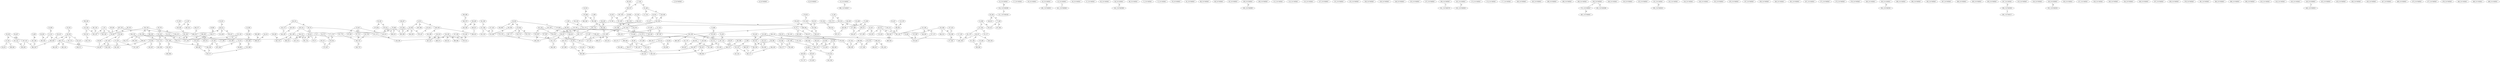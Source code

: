 graph abstract {
  0 [label="0_406"];
  1 [label="1_263"];
  2 [label="2_2147483647"];
  3 [label="3_399"];
  4 [label="4_398"];
  5 [label="5_0"];
  6 [label="6_332"];
  7 [label="7_107"];
  8 [label="8_2147483647"];
  9 [label="9_2147483647"];
  10 [label="10_409"];
  11 [label="11_367"];
  12 [label="12_262"];
  13 [label="13_2147483647"];
  14 [label="14_580"];
  15 [label="15_366"];
  16 [label="16_554"];
  17 [label="17_481"];
  18 [label="18_353"];
  19 [label="19_356"];
  20 [label="20_308"];
  21 [label="21_351"];
  22 [label="22_647"];
  23 [label="23_431"];
  24 [label="24_604"];
  25 [label="25_2147483647"];
  26 [label="26_450"];
  27 [label="27_2147483647"];
  28 [label="28_563"];
  29 [label="29_2147483647"];
  30 [label="30_662"];
  31 [label="31_417"];
  32 [label="32_447"];
  33 [label="33_654"];
  34 [label="34_373"];
  35 [label="35_332"];
  36 [label="36_487"];
  37 [label="37_305"];
  38 [label="38_276"];
  39 [label="39_216"];
  40 [label="40_392"];
  41 [label="41_374"];
  42 [label="42_837"];
  43 [label="43_2147483647"];
  44 [label="44_414"];
  45 [label="45_503"];
  46 [label="46_197"];
  47 [label="47_543"];
  48 [label="48_256"];
  49 [label="49_132"];
  50 [label="50_395"];
  51 [label="51_235"];
  52 [label="52_2147483647"];
  53 [label="53_462"];
  54 [label="54_255"];
  55 [label="55_227"];
  56 [label="56_2147483647"];
  57 [label="57_2147483647"];
  58 [label="58_963"];
  59 [label="59_519"];
  60 [label="60_540"];
  61 [label="61_446"];
  62 [label="62_2147483647"];
  63 [label="63_546"];
  64 [label="64_2147483647"];
  65 [label="65_582"];
  66 [label="66_2147483647"];
  67 [label="67_402"];
  68 [label="68_356"];
  69 [label="69_413"];
  70 [label="70_790"];
  71 [label="71_2147483647"];
  72 [label="72_2147483647"];
  73 [label="73_496"];
  74 [label="74_521"];
  75 [label="75_369"];
  76 [label="76_2147483647"];
  77 [label="77_449"];
  78 [label="78_468"];
  79 [label="79_265"];
  80 [label="80_162"];
  81 [label="81_2147483647"];
  82 [label="82_407"];
  83 [label="83_405"];
  84 [label="84_268"];
  85 [label="85_615"];
  86 [label="86_2147483647"];
  87 [label="87_263"];
  88 [label="88_609"];
  89 [label="89_2147483647"];
  90 [label="90_76"];
  91 [label="91_434"];
  92 [label="92_2147483647"];
  93 [label="93_312"];
  94 [label="94_467"];
  95 [label="95_266"];
  96 [label="96_407"];
  97 [label="97_722"];
  98 [label="98_323"];
  99 [label="99_418"];
  100 [label="100_64"];
  101 [label="101_779"];
  102 [label="102_879"];
  103 [label="103_239"];
  104 [label="104_159"];
  105 [label="105_250"];
  106 [label="106_2147483647"];
  107 [label="107_338"];
  108 [label="108_410"];
  109 [label="109_2147483647"];
  110 [label="110_644"];
  111 [label="111_541"];
  112 [label="112_2147483647"];
  113 [label="113_476"];
  114 [label="114_2147483647"];
  115 [label="115_429"];
  116 [label="116_336"];
  117 [label="117_230"];
  118 [label="118_425"];
  119 [label="119_439"];
  120 [label="120_512"];
  121 [label="121_344"];
  122 [label="122_173"];
  123 [label="123_2147483647"];
  124 [label="124_486"];
  125 [label="125_162"];
  126 [label="126_518"];
  127 [label="127_2147483647"];
  128 [label="128_436"];
  129 [label="129_347"];
  130 [label="130_590"];
  131 [label="131_2147483647"];
  132 [label="132_2147483647"];
  133 [label="133_435"];
  134 [label="134_292"];
  135 [label="135_344"];
  136 [label="136_2147483647"];
  137 [label="137_410"];
  138 [label="138_2147483647"];
  139 [label="139_484"];
  140 [label="140_363"];
  141 [label="141_115"];
  142 [label="142_308"];
  143 [label="143_758"];
  144 [label="144_173"];
  145 [label="145_262"];
  146 [label="146_407"];
  147 [label="147_341"];
  148 [label="148_612"];
  149 [label="149_2147483647"];
  150 [label="150_433"];
  151 [label="151_377"];
  152 [label="152_291"];
  153 [label="153_2147483647"];
  154 [label="154_-2147483560"];
  155 [label="155_434"];
  156 [label="156_415"];
  157 [label="157_2147483647"];
  158 [label="158_363"];
  159 [label="159_438"];
  160 [label="160_2147483647"];
  161 [label="161_2147483647"];
  162 [label="162_449"];
  163 [label="163_752"];
  164 [label="164_494"];
  165 [label="165_189"];
  166 [label="166_260"];
  167 [label="167_296"];
  168 [label="168_577"];
  169 [label="169_412"];
  170 [label="170_939"];
  171 [label="171_364"];
  172 [label="172_267"];
  173 [label="173_2147483647"];
  174 [label="174_2147483647"];
  175 [label="175_462"];
  176 [label="176_329"];
  177 [label="177_2147483647"];
  178 [label="178_622"];
  179 [label="179_488"];
  180 [label="180_2147483647"];
  181 [label="181_270"];
  182 [label="182_2147483647"];
  183 [label="183_314"];
  184 [label="184_600"];
  185 [label="185_231"];
  186 [label="186_2147483647"];
  187 [label="187_182"];
  188 [label="188_2147483647"];
  189 [label="189_810"];
  190 [label="190_659"];
  191 [label="191_273"];
  192 [label="192_417"];
  193 [label="193_387"];
  194 [label="194_215"];
  195 [label="195_637"];
  196 [label="196_-2147483600"];
  197 [label="197_681"];
  198 [label="198_2147483647"];
  199 [label="199_381"];
  200 [label="200_589"];
  201 [label="201_301"];
  202 [label="202_99"];
  203 [label="203_2147483647"];
  204 [label="204_208"];
  205 [label="205_409"];
  206 [label="206_436"];
  207 [label="207_329"];
  208 [label="208_2147483647"];
  209 [label="209_260"];
  210 [label="210_452"];
  211 [label="211_-2147483539"];
  212 [label="212_292"];
  213 [label="213_449"];
  214 [label="214_226"];
  215 [label="215_404"];
  216 [label="216_195"];
  217 [label="217_372"];
  218 [label="218_541"];
  219 [label="219_2147483647"];
  220 [label="220_363"];
  221 [label="221_543"];
  222 [label="222_2147483647"];
  223 [label="223_386"];
  224 [label="224_296"];
  225 [label="225_315"];
  226 [label="226_209"];
  227 [label="227_466"];
  228 [label="228_-2147483620"];
  229 [label="229_295"];
  230 [label="230_465"];
  231 [label="231_2147483647"];
  232 [label="232_2147483647"];
  233 [label="233_396"];
  234 [label="234_2147483647"];
  235 [label="235_98"];
  236 [label="236_515"];
  237 [label="237_508"];
  238 [label="238_257"];
  239 [label="239_2147483647"];
  240 [label="240_228"];
  241 [label="241_583"];
  242 [label="242_471"];
  243 [label="243_340"];
  244 [label="244_347"];
  245 [label="245_471"];
  246 [label="246_383"];
  247 [label="247_333"];
  248 [label="248_324"];
  249 [label="249_284"];
  250 [label="250_241"];
  251 [label="251_284"];
  252 [label="252_2147483647"];
  253 [label="253_504"];
  254 [label="254_516"];
  255 [label="255_2147483647"];
  256 [label="256_448"];
  257 [label="257_2147483647"];
  258 [label="258_2147483647"];
  259 [label="259_321"];
  260 [label="260_2147483647"];
  261 [label="261_2147483647"];
  262 [label="262_264"];
  263 [label="263_396"];
  264 [label="264_447"];
  265 [label="265_396"];
  266 [label="266_508"];
  267 [label="267_2147483647"];
  268 [label="268_208"];
  269 [label="269_384"];
  270 [label="270_640"];
  271 [label="271_2147483647"];
  272 [label="272_2147483647"];
  273 [label="273_178"];
  274 [label="274_-2147483647"];
  275 [label="275_397"];
  276 [label="276_2147483647"];
  277 [label="277_278"];
  278 [label="278_57"];
  279 [label="279_354"];
  280 [label="280_2147483647"];
  281 [label="281_202"];
  282 [label="282_1041"];
  283 [label="283_2147483647"];
  284 [label="284_414"];
  285 [label="285_354"];
  286 [label="286_234"];
  287 [label="287_220"];
  288 [label="288_560"];
  289 [label="289_2147483647"];
  290 [label="290_2147483647"];
  291 [label="291_420"];
  292 [label="292_2147483647"];
  293 [label="293_349"];
  294 [label="294_-2147483591"];
  295 [label="295_93"];
  296 [label="296_372"];
  297 [label="297_2147483647"];
  298 [label="298_2147483647"];
  299 [label="299_385"];
  300 [label="300_2147483647"];
  301 [label="301_209"];
  302 [label="302_716"];
  303 [label="303_148"];
  304 [label="304_252"];
  305 [label="305_2147483647"];
  306 [label="306_332"];
  307 [label="307_2147483647"];
  308 [label="308_-2147483582"];
  309 [label="309_369"];
  310 [label="310_424"];
  311 [label="311_508"];
  312 [label="312_298"];
  313 [label="313_2147483647"];
  314 [label="314_449"];
  315 [label="315_511"];
  316 [label="316_353"];
  317 [label="317_432"];
  318 [label="318_90"];
  319 [label="319_2147483647"];
  320 [label="320_2147483647"];
  321 [label="321_174"];
  322 [label="322_501"];
  323 [label="323_742"];
  324 [label="324_713"];
  325 [label="325_388"];
  326 [label="326_2147483647"];
  327 [label="327_2147483647"];
  328 [label="328_275"];
  329 [label="329_2147483647"];
  330 [label="330_2147483647"];
  331 [label="331_935"];
  332 [label="332_273"];
  333 [label="333_272"];
  334 [label="334_2147483647"];
  335 [label="335_257"];
  336 [label="336_295"];
  337 [label="337_357"];
  338 [label="338_130"];
  339 [label="339_358"];
  340 [label="340_579"];
  341 [label="341_-2147483578"];
  342 [label="342_-2147483568"];
  343 [label="343_381"];
  344 [label="344_631"];
  345 [label="345_396"];
  346 [label="346_427"];
  347 [label="347_309"];
  348 [label="348_340"];
  349 [label="349_2147483647"];
  350 [label="350_457"];
  351 [label="351_421"];
  352 [label="352_-2147483555"];
  353 [label="353_415"];
  354 [label="354_416"];
  355 [label="355_322"];
  356 [label="356_577"];
  357 [label="357_2147483647"];
  358 [label="358_305"];
  359 [label="359_2147483647"];
  360 [label="360_389"];
  361 [label="361_426"];
  362 [label="362_285"];
  363 [label="363_-2147483577"];
  364 [label="364_338"];
  365 [label="365_366"];
  366 [label="366_436"];
  367 [label="367_529"];
  368 [label="368_321"];
  369 [label="369_-2147483617"];
  370 [label="370_532"];
  371 [label="371_69"];
  372 [label="372_407"];
  373 [label="373_644"];
  374 [label="374_519"];
  375 [label="375_737"];
  376 [label="376_2147483647"];
  377 [label="377_481"];
  378 [label="378_443"];
  379 [label="379_262"];
  380 [label="380_220"];
  381 [label="381_2147483647"];
  382 [label="382_712"];
  383 [label="383_259"];
  384 [label="384_2147483647"];
  385 [label="385_259"];
  386 [label="386_2147483647"];
  387 [label="387_253"];
  388 [label="388_253"];
  389 [label="389_388"];
  390 [label="390_282"];
  391 [label="391_124"];
  392 [label="392_419"];
  393 [label="393_2147483647"];
  394 [label="394_356"];
  395 [label="395_-2147483610"];
  396 [label="396_317"];
  397 [label="397_311"];
  398 [label="398_508"];
  399 [label="399_364"];
  400 [label="400_330"];
  401 [label="401_558"];
  402 [label="402_422"];
  403 [label="403_260"];
  404 [label="404_377"];
  405 [label="405_-2147483588"];
  406 [label="406_425"];
  407 [label="407_439"];
  408 [label="408_431"];
  409 [label="409_59"];
  410 [label="410_2147483647"];
  411 [label="411_215"];
  412 [label="412_707"];
  413 [label="413_408"];
  414 [label="414_2147483647"];
  415 [label="415_327"];
  416 [label="416_2147483647"];
  417 [label="417_439"];
  418 [label="418_551"];
  419 [label="419_2147483647"];
  420 [label="420_732"];
  421 [label="421_341"];
  422 [label="422_2147483647"];
  423 [label="423_2147483647"];
  424 [label="424_277"];
  425 [label="425_278"];
  426 [label="426_778"];
  427 [label="427_287"];
  428 [label="428_256"];
  429 [label="429_346"];
  430 [label="430_2147483647"];
  431 [label="431_338"];
  432 [label="432_278"];
  433 [label="433_2147483647"];
  434 [label="434_365"];
  435 [label="435_167"];
  436 [label="436_174"];
  437 [label="437_808"];
  438 [label="438_423"];
  439 [label="439_371"];
  440 [label="440_280"];
  441 [label="441_-2147483645"];
  442 [label="442_274"];
  443 [label="443_88"];
  444 [label="444_185"];
  445 [label="445_236"];
  446 [label="446_248"];
  447 [label="447_2147483647"];
  448 [label="448_349"];
  449 [label="449_-2147483622"];
  450 [label="450_651"];
  451 [label="451_599"];
  452 [label="452_519"];
  453 [label="453_441"];
  454 [label="454_548"];
  455 [label="455_377"];
  456 [label="456_384"];
  457 [label="457_484"];
  458 [label="458_134"];
  459 [label="459_362"];
  460 [label="460_2147483647"];
  461 [label="461_507"];
  462 [label="462_-2147483621"];
  463 [label="463_-2147483607"];
  464 [label="464_388"];
  465 [label="465_190"];
  466 [label="466_359"];
  467 [label="467_41"];
  468 [label="468_572"];
  469 [label="469_354"];
  470 [label="470_362"];
  471 [label="471_195"];
  472 [label="472_408"];
  473 [label="473_655"];
  474 [label="474_536"];
  475 [label="475_2147483647"];
  476 [label="476_347"];
  477 [label="477_2147483647"];
  478 [label="478_2147483647"];
  479 [label="479_312"];
  480 [label="480_320"];
  481 [label="481_291"];
  482 [label="482_451"];
  483 [label="483_262"];
  484 [label="484_2147483647"];
  485 [label="485_234"];
  486 [label="486_2147483647"];
  487 [label="487_717"];
  488 [label="488_525"];
  489 [label="489_324"];
  490 [label="490_548"];
  491 [label="491_314"];
  492 [label="492_277"];
  493 [label="493_100"];
  494 [label="494_314"];
  495 [label="495_394"];
  496 [label="496_290"];
  497 [label="497_261"];
  498 [label="498_2147483647"];
  499 [label="499_258"];
  0 -- 431 [label="68"];
  1 -- 68 [label="93"];
  1 -- 122 [label="90"];
  3 -- 265 [label="3"];
  4 -- 225 [label="83"];
  5 -- 467 [label="41"];
  5 -- 278 [label="57"];
  5 -- 409 [label="59"];
  6 -- 20 [label="24"];
  6 -- 365 [label="34"];
  6 -- 339 [label="26"];
  7 -- 303 [label="41"];
  7 -- 435 [label="60"];
  7 -- 235 [label="9"];
  10 -- 21 [label="58"];
  11 -- 229 [label="72"];
  11 -- 482 [label="84"];
  12 -- 332 [label="11"];
  12 -- 39 [label="46"];
  13 -- 369 [label="32"];
  14 -- 139 [label="96"];
  15 -- 156 [label="49"];
  15 -- 121 [label="22"];
  16 -- 179 [label="66"];
  17 -- 236 [label="34"];
  17 -- 61 [label="35"];
  18 -- 243 [label="13"];
  18 -- 31 [label="64"];
  19 -- 207 [label="27"];
  19 -- 193 [label="31"];
  20 -- 277 [label="30"];
  20 -- 476 [label="39"];
  20 -- 495 [label="86"];
  20 -- 364 [label="30"];
  21 -- 358 [label="46"];
  21 -- 285 [label="3"];
  22 -- 97 [label="75"];
  22 -- 197 [label="34"];
  22 -- 418 [label="96"];
  23 -- 69 [label="18"];
  24 -- 370 [label="72"];
  24 -- 190 [label="55"];
  24 -- 195 [label="33"];
  25 -- 154 [label="89"];
  26 -- 47 [label="93"];
  26 -- 337 [label="93"];
  28 -- 110 [label="81"];
  28 -- 164 [label="69"];
  28 -- 270 [label="77"];
  28 -- 184 [label="37"];
  30 -- 168 [label="85"];
  32 -- 237 [label="61"];
  32 -- 316 [label="94"];
  33 -- 130 [label="64"];
  34 -- 279 [label="19"];
  35 -- 48 [label="76"];
  36 -- 461 [label="20"];
  36 -- 310 [label="63"];
  36 -- 356 [label="90"];
  37 -- 229 [label="10"];
  38 -- 145 [label="14"];
  39 -- 335 [label="41"];
  39 -- 122 [label="43"];
  39 -- 249 [label="68"];
  40 -- 285 [label="38"];
  41 -- 220 [label="11"];
  41 -- 472 [label="34"];
  41 -- 242 [label="97"];
  42 -- 70 [label="47"];
  42 -- 331 [label="98"];
  43 -- 462 [label="28"];
  44 -- 368 [label="93"];
  45 -- 245 [label="32"];
  45 -- 266 [label="5"];
  46 -- 428 [label="59"];
  46 -- 251 [label="87"];
  46 -- 465 [label="7"];
  47 -- 85 [label="72"];
  47 -- 288 [label="17"];
  48 -- 436 [label="82"];
  48 -- 415 [label="71"];
  48 -- 358 [label="49"];
  48 -- 191 [label="17"];
  49 -- 90 [label="56"];
  49 -- 144 [label="41"];
  50 -- 115 [label="34"];
  50 -- 491 [label="81"];
  51 -- 380 [label="15"];
  51 -- 497 [label="26"];
  52 -- 441 [label="4"];
  53 -- 378 [label="19"];
  54 -- 328 [label="20"];
  54 -- 471 [label="60"];
  55 -- 403 [label="33"];
  55 -- 204 [label="19"];
  55 -- 238 [label="30"];
  58 -- 282 [label="78"];
  58 -- 331 [label="28"];
  59 -- 253 [label="15"];
  60 -- 236 [label="25"];
  61 -- 128 [label="10"];
  61 -- 111 [label="95"];
  63 -- 77 [label="97"];
  63 -- 148 [label="66"];
  64 -- 342 [label="81"];
  65 -- 218 [label="41"];
  65 -- 373 [label="62"];
  67 -- 407 [label="37"];
  67 -- 394 [label="46"];
  68 -- 354 [label="60"];
  69 -- 489 [label="89"];
  69 -- 314 [label="36"];
  69 -- 350 [label="44"];
  70 -- 302 [label="74"];
  70 -- 102 [label="89"];
  73 -- 155 [label="62"];
  74 -- 407 [label="82"];
  74 -- 88 [label="88"];
  75 -- 249 [label="85"];
  75 -- 169 [label="43"];
  77 -- 457 [label="35"];
  77 -- 156 [label="34"];
  78 -- 418 [label="83"];
  78 -- 495 [label="74"];
  78 -- 488 [label="57"];
  79 -- 287 [label="45"];
  80 -- 235 [label="64"];
  82 -- 199 [label="26"];
  83 -- 491 [label="91"];
  83 -- 206 [label="31"];
  84 -- 424 [label="9"];
  84 -- 383 [label="9"];
  87 -- 321 [label="89"];
  90 -- 100 [label="12"];
  90 -- 141 [label="39"];
  91 -- 284 [label="20"];
  93 -- 176 [label="17"];
  93 -- 481 [label="21"];
  93 -- 316 [label="41"];
  93 -- 348 [label="28"];
  94 -- 351 [label="46"];
  95 -- 172 [label="1"];
  95 -- 187 [label="84"];
  96 -- 296 [label="35"];
  97 -- 163 [label="30"];
  98 -- 379 [label="61"];
  99 -- 392 [label="1"];
  99 -- 399 [label="54"];
  100 -- 391 [label="60"];
  100 -- 278 [label="7"];
  101 -- 163 [label="27"];
  102 -- 170 [label="60"];
  103 -- 216 [label="44"];
  103 -- 390 [label="43"];
  104 -- 165 [label="30"];
  104 -- 304 [label="93"];
  104 -- 268 [label="49"];
  104 -- 235 [label="61"];
  105 -- 122 [label="77"];
  106 -- 196 [label="49"];
  107 -- 479 [label="26"];
  108 -- 491 [label="96"];
  110 -- 323 [label="98"];
  110 -- 324 [label="69"];
  110 -- 487 [label="73"];
  113 -- 199 [label="95"];
  116 -- 205 [label="73"];
  116 -- 424 [label="59"];
  117 -- 465 [label="40"];
  118 -- 476 [label="78"];
  119 -- 244 [label="92"];
  119 -- 322 [label="62"];
  120 -- 130 [label="78"];
  120 -- 461 [label="5"];
  121 -- 181 [label="74"];
  121 -- 151 [label="33"];
  122 -- 295 [label="80"];
  122 -- 204 [label="35"];
  124 -- 227 [label="20"];
  125 -- 295 [label="69"];
  125 -- 380 [label="58"];
  126 -- 402 [label="96"];
  126 -- 468 [label="54"];
  128 -- 243 [label="96"];
  129 -- 358 [label="42"];
  133 -- 244 [label="88"];
  134 -- 259 [label="29"];
  134 -- 389 [label="96"];
  134 -- 479 [label="20"];
  134 -- 226 [label="83"];
  135 -- 248 [label="20"];
  137 -- 233 [label="14"];
  139 -- 162 [label="35"];
  140 -- 249 [label="79"];
  141 -- 226 [label="94"];
  142 -- 481 [label="17"];
  142 -- 494 [label="6"];
  142 -- 233 [label="88"];
  143 -- 163 [label="6"];
  144 -- 444 [label="12"];
  145 -- 411 [label="47"];
  145 -- 167 [label="34"];
  146 -- 215 [label="3"];
  147 -- 496 [label="51"];
  150 -- 269 [label="49"];
  152 -- 471 [label="96"];
  152 -- 224 [label="5"];
  152 -- 171 [label="73"];
  154 -- 211 [label="21"];
  155 -- 315 [label="77"];
  155 -- 220 [label="71"];
  158 -- 442 [label="89"];
  159 -- 293 [label="89"];
  160 -- 341 [label="71"];
  161 -- 228 [label="29"];
  162 -- 223 [label="63"];
  163 -- 426 [label="26"];
  164 -- 413 [label="86"];
  165 -- 471 [label="6"];
  165 -- 411 [label="26"];
  165 -- 333 [label="83"];
  166 -- 471 [label="65"];
  166 -- 183 [label="54"];
  167 -- 343 [label="85"];
  167 -- 394 [label="60"];
  168 -- 254 [label="61"];
  169 -- 264 [label="35"];
  172 -- 362 [label="18"];
  172 -- 207 [label="62"];
  175 -- 456 [label="78"];
  178 -- 221 [label="79"];
  179 -- 265 [label="92"];
  179 -- 490 [label="60"];
  181 -- 465 [label="80"];
  185 -- 301 [label="22"];
  185 -- 277 [label="47"];
  187 -- 443 [label="94"];
  187 -- 445 [label="54"];
  189 -- 420 [label="78"];
  190 -- 375 [label="78"];
  192 -- 372 [label="10"];
  194 -- 391 [label="91"];
  194 -- 432 [label="63"];
  195 -- 473 [label="18"];
  199 -- 348 [label="41"];
  200 -- 340 [label="10"];
  201 -- 379 [label="39"];
  202 -- 235 [label="1"];
  203 -- 274 [label="2"];
  203 -- 405 [label="61"];
  204 -- 379 [label="54"];
  204 -- 287 [label="12"];
  204 -- 286 [label="26"];
  204 -- 499 [label="50"];
  206 -- 370 [label="96"];
  209 -- 214 [label="34"];
  210 -- 360 [label="63"];
  212 -- 246 [label="91"];
  212 -- 481 [label="1"];
  212 -- 217 [label="80"];
  213 -- 378 [label="6"];
  214 -- 250 [label="15"];
  214 -- 435 [label="59"];
  215 -- 495 [label="10"];
  216 -- 493 [label="95"];
  217 -- 378 [label="71"];
  218 -- 488 [label="16"];
  220 -- 336 [label="68"];
  221 -- 253 [label="39"];
  223 -- 455 [label="9"];
  225 -- 421 [label="26"];
  225 -- 492 [label="38"];
  227 -- 264 [label="19"];
  229 -- 262 [label="31"];
  230 -- 346 [label="38"];
  230 -- 454 [label="83"];
  231 -- 395 [label="39"];
  233 -- 377 [label="85"];
  235 -- 318 [label="8"];
  236 -- 367 [label="14"];
  238 -- 306 [label="75"];
  240 -- 444 [label="43"];
  241 -- 311 [label="75"];
  243 -- 269 [label="44"];
  243 -- 325 [label="48"];
  243 -- 247 [label="7"];
  244 -- 434 [label="18"];
  244 -- 383 [label="88"];
  245 -- 360 [label="82"];
  247 -- 312 [label="35"];
  247 -- 413 [label="75"];
  247 -- 429 [label="13"];
  248 -- 397 [label="13"];
  249 -- 397 [label="27"];
  250 -- 425 [label="37"];
  251 -- 456 [label="100"];
  253 -- 438 [label="81"];
  254 -- 366 [label="80"];
  256 -- 392 [label="29"];
  262 -- 471 [label="69"];
  263 -- 296 [label="24"];
  265 -- 293 [label="47"];
  269 -- 438 [label="39"];
  270 -- 382 [label="72"];
  273 -- 493 [label="78"];
  274 -- 463 [label="40"];
  275 -- 429 [label="51"];
  277 -- 279 [label="76"];
  279 -- 372 [label="53"];
  281 -- 435 [label="35"];
  283 -- 294 [label="58"];
  284 -- 325 [label="26"];
  287 -- 336 [label="75"];
  287 -- 383 [label="39"];
  291 -- 354 [label="4"];
  293 -- 312 [label="51"];
  295 -- 467 [label="52"];
  295 -- 321 [label="81"];
  295 -- 493 [label="7"];
  296 -- 399 [label="8"];
  299 -- 417 [label="54"];
  299 -- 496 [label="95"];
  301 -- 442 [label="65"];
  301 -- 391 [label="85"];
  301 -- 388 [label="44"];
  302 -- 382 [label="4"];
  304 -- 368 [label="69"];
  304 -- 385 [label="7"];
  306 -- 408 [label="99"];
  306 -- 361 [label="94"];
  307 -- 308 [label="67"];
  308 -- 363 [label="5"];
  309 -- 368 [label="48"];
  310 -- 453 [label="17"];
  310 -- 392 [label="5"];
  311 -- 413 [label="100"];
  311 -- 452 [label="11"];
  312 -- 355 [label="24"];
  312 -- 396 [label="19"];
  312 -- 427 [label="11"];
  315 -- 451 [label="88"];
  315 -- 474 [label="25"];
  317 -- 413 [label="24"];
  318 -- 443 [label="2"];
  320 -- 352 [label="94"];
  321 -- 446 [label="74"];
  335 -- 481 [label="34"];
  336 -- 399 [label="69"];
  336 -- 360 [label="94"];
  337 -- 480 [label="37"];
  337 -- 459 [label="5"];
  338 -- 409 [label="71"];
  339 -- 345 [label="38"];
  339 -- 406 [label="67"];
  340 -- 454 [label="31"];
  343 -- 464 [label="7"];
  344 -- 451 [label="32"];
  344 -- 450 [label="20"];
  345 -- 402 [label="26"];
  346 -- 406 [label="2"];
  347 -- 424 [label="32"];
  347 -- 491 [label="5"];
  348 -- 466 [label="19"];
  351 -- 459 [label="59"];
  353 -- 434 [label="50"];
  358 -- 480 [label="15"];
  366 -- 455 [label="59"];
  370 -- 401 [label="26"];
  371 -- 467 [label="28"];
  374 -- 417 [label="80"];
  379 -- 496 [label="28"];
  382 -- 420 [label="20"];
  383 -- 492 [label="18"];
  387 -- 435 [label="86"];
  387 -- 489 [label="71"];
  390 -- 427 [label="5"];
  394 -- 455 [label="21"];
  398 -- 461 [label="1"];
  400 -- 492 [label="53"];
  404 -- 489 [label="53"];
  409 -- 443 [label="29"];
  411 -- 440 [label="65"];
  412 -- 450 [label="56"];
  415 -- 439 [label="44"];
  419 -- 449 [label="27"];
  420 -- 437 [label="76"];
  431 -- 480 [label="18"];
  436 -- 485 [label="60"];
  436 -- 483 [label="88"];
  436 -- 443 [label="86"];
  448 -- 491 [label="35"];
  458 -- 467 [label="93"];
  458 -- 465 [label="56"];
  469 -- 492 [label="77"];
  470 -- 479 [label="50"];
}